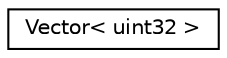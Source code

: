 digraph "Graphical Class Hierarchy"
{
 // LATEX_PDF_SIZE
  edge [fontname="Helvetica",fontsize="10",labelfontname="Helvetica",labelfontsize="10"];
  node [fontname="Helvetica",fontsize="10",shape=record];
  rankdir="LR";
  Node0 [label="Vector\< uint32 \>",height=0.2,width=0.4,color="black", fillcolor="white", style="filled",URL="$classpFlow_1_1Vector.html",tooltip=" "];
}
